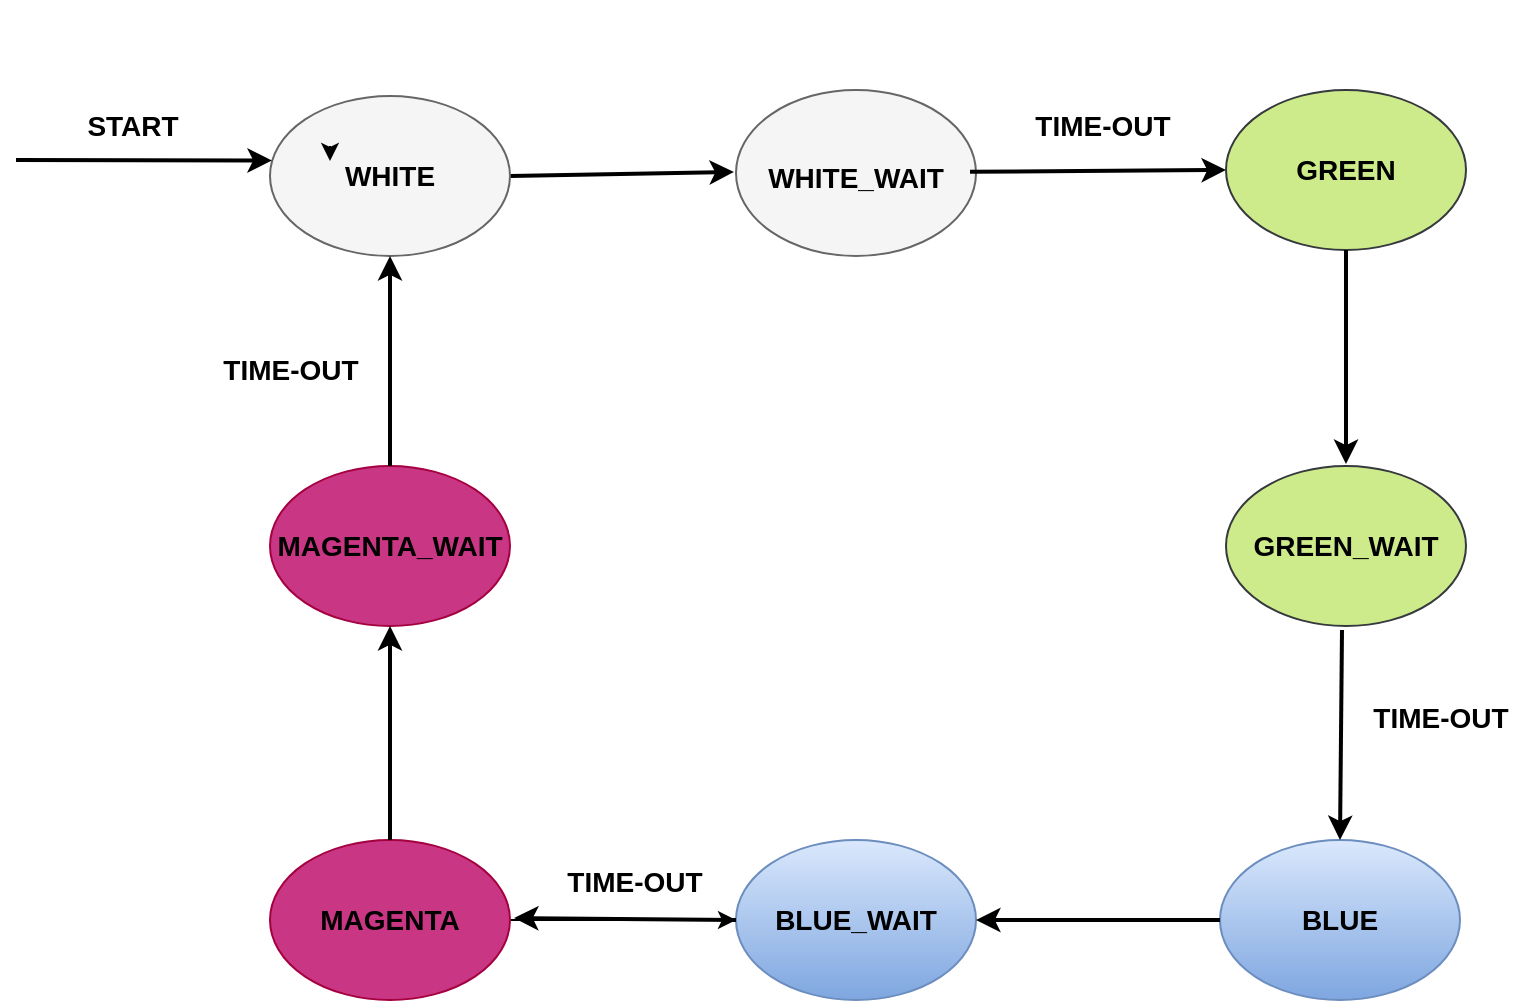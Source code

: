 <mxfile version="25.0.2">
  <diagram name="Pagină-1" id="TcodfHyN6SmUL0LaJ6Ek">
    <mxGraphModel dx="1313" dy="896" grid="0" gridSize="10" guides="1" tooltips="1" connect="1" arrows="1" fold="1" page="1" pageScale="1" pageWidth="1169" pageHeight="827" background="#ffffff" math="0" shadow="0">
      <root>
        <mxCell id="0" />
        <mxCell id="1" parent="0" />
        <mxCell id="0WRwXrurPnLPy8FA2Ccs-5" value="" style="ellipse;whiteSpace=wrap;html=1;fillColor=#f5f5f5;strokeColor=#666666;fontColor=#333333;" vertex="1" parent="1">
          <mxGeometry x="542" y="100" width="120" height="83" as="geometry" />
        </mxCell>
        <mxCell id="0WRwXrurPnLPy8FA2Ccs-40" value="" style="edgeStyle=orthogonalEdgeStyle;rounded=0;orthogonalLoop=1;jettySize=auto;html=1;exitX=1;exitY=0.5;exitDx=0;exitDy=0;" edge="1" parent="1" source="0WRwXrurPnLPy8FA2Ccs-7" target="0WRwXrurPnLPy8FA2Ccs-17">
          <mxGeometry relative="1" as="geometry">
            <mxPoint x="429" y="515" as="sourcePoint" />
          </mxGeometry>
        </mxCell>
        <mxCell id="0WRwXrurPnLPy8FA2Ccs-7" value="" style="ellipse;whiteSpace=wrap;html=1;fillColor=#c93684;strokeColor=#A50040;fontColor=#ffffff;" vertex="1" parent="1">
          <mxGeometry x="309" y="475" width="120" height="80" as="geometry" />
        </mxCell>
        <mxCell id="0WRwXrurPnLPy8FA2Ccs-9" value="WHITE_WAIT" style="text;html=1;align=center;verticalAlign=middle;whiteSpace=wrap;rounded=0;fillColor=none;fontColor=#000000;fontSize=14;fontStyle=1" vertex="1" parent="1">
          <mxGeometry x="572" y="129" width="60" height="30" as="geometry" />
        </mxCell>
        <mxCell id="0WRwXrurPnLPy8FA2Ccs-17" value="" style="ellipse;whiteSpace=wrap;html=1;fillColor=#dae8fc;strokeColor=#6c8ebf;gradientColor=#7ea6e0;" vertex="1" parent="1">
          <mxGeometry x="542" y="475" width="120" height="80" as="geometry" />
        </mxCell>
        <mxCell id="0WRwXrurPnLPy8FA2Ccs-18" value="BLUE_WAIT" style="text;html=1;align=center;verticalAlign=middle;whiteSpace=wrap;rounded=0;fillColor=none;fontColor=#000000;fontSize=14;fontStyle=1" vertex="1" parent="1">
          <mxGeometry x="572" y="500" width="60" height="30" as="geometry" />
        </mxCell>
        <mxCell id="0WRwXrurPnLPy8FA2Ccs-19" value="MAGENTA" style="text;html=1;align=center;verticalAlign=middle;whiteSpace=wrap;rounded=0;fillColor=none;fontColor=#000000;fontSize=14;fontStyle=1" vertex="1" parent="1">
          <mxGeometry x="339" y="500" width="60" height="30" as="geometry" />
        </mxCell>
        <mxCell id="0WRwXrurPnLPy8FA2Ccs-20" value="" style="ellipse;whiteSpace=wrap;html=1;fillColor=#c93684;strokeColor=#A50040;fontColor=#ffffff;" vertex="1" parent="1">
          <mxGeometry x="309" y="288" width="120" height="80" as="geometry" />
        </mxCell>
        <mxCell id="0WRwXrurPnLPy8FA2Ccs-21" value="MAGENTA_WAIT" style="text;html=1;align=center;verticalAlign=middle;whiteSpace=wrap;rounded=0;fillColor=none;fontColor=#000000;fontSize=14;fontStyle=1" vertex="1" parent="1">
          <mxGeometry x="339" y="313" width="60" height="30" as="geometry" />
        </mxCell>
        <mxCell id="0WRwXrurPnLPy8FA2Ccs-26" value="" style="endArrow=classic;html=1;rounded=0;strokeColor=#000000;strokeWidth=2;exitX=1;exitY=0.5;exitDx=0;exitDy=0;" edge="1" parent="1" source="0WRwXrurPnLPy8FA2Ccs-1">
          <mxGeometry width="50" height="50" relative="1" as="geometry">
            <mxPoint x="441" y="73" as="sourcePoint" />
            <mxPoint x="541" y="141" as="targetPoint" />
          </mxGeometry>
        </mxCell>
        <mxCell id="0WRwXrurPnLPy8FA2Ccs-27" value="" style="endArrow=classic;html=1;rounded=0;strokeColor=#000000;strokeWidth=2;entryX=0;entryY=0.5;entryDx=0;entryDy=0;" edge="1" parent="1" target="0WRwXrurPnLPy8FA2Ccs-8">
          <mxGeometry width="50" height="50" relative="1" as="geometry">
            <mxPoint x="659" y="140.87" as="sourcePoint" />
            <mxPoint x="706" y="177" as="targetPoint" />
          </mxGeometry>
        </mxCell>
        <mxCell id="0WRwXrurPnLPy8FA2Ccs-29" value="TIME-OUT" style="text;html=1;align=center;verticalAlign=middle;whiteSpace=wrap;rounded=0;fillColor=none;fontColor=#000000;fontSize=14;fontStyle=1" vertex="1" parent="1">
          <mxGeometry x="682" y="103" width="87" height="30" as="geometry" />
        </mxCell>
        <mxCell id="0WRwXrurPnLPy8FA2Ccs-31" value="" style="group;rotation=90;" vertex="1" connectable="0" parent="1">
          <mxGeometry x="182" y="103" width="247" height="152" as="geometry" />
        </mxCell>
        <mxCell id="0WRwXrurPnLPy8FA2Ccs-1" value="" style="ellipse;whiteSpace=wrap;html=1;fillColor=#f5f5f5;strokeColor=#666666;fontColor=#333333;" vertex="1" parent="0WRwXrurPnLPy8FA2Ccs-31">
          <mxGeometry x="127" width="120" height="80" as="geometry" />
        </mxCell>
        <mxCell id="0WRwXrurPnLPy8FA2Ccs-2" value="WHITE" style="text;html=1;align=center;verticalAlign=middle;whiteSpace=wrap;rounded=0;fillColor=none;fontColor=#000000;fontSize=14;fontStyle=1" vertex="1" parent="0WRwXrurPnLPy8FA2Ccs-31">
          <mxGeometry x="157" y="25" width="60" height="30.0" as="geometry" />
        </mxCell>
        <mxCell id="0WRwXrurPnLPy8FA2Ccs-25" value="" style="endArrow=classic;html=1;rounded=0;entryX=0.008;entryY=0.403;entryDx=0;entryDy=0;entryPerimeter=0;strokeColor=#000000;strokeWidth=2;" edge="1" parent="0WRwXrurPnLPy8FA2Ccs-31" target="0WRwXrurPnLPy8FA2Ccs-1">
          <mxGeometry width="50" height="50" relative="1" as="geometry">
            <mxPoint y="32.0" as="sourcePoint" />
            <mxPoint x="461" y="247.0" as="targetPoint" />
          </mxGeometry>
        </mxCell>
        <mxCell id="0WRwXrurPnLPy8FA2Ccs-32" style="edgeStyle=orthogonalEdgeStyle;rounded=0;orthogonalLoop=1;jettySize=auto;html=1;exitX=0;exitY=0;exitDx=0;exitDy=0;entryX=0;entryY=0.25;entryDx=0;entryDy=0;" edge="1" parent="0WRwXrurPnLPy8FA2Ccs-31" source="0WRwXrurPnLPy8FA2Ccs-2" target="0WRwXrurPnLPy8FA2Ccs-2">
          <mxGeometry relative="1" as="geometry" />
        </mxCell>
        <mxCell id="0WRwXrurPnLPy8FA2Ccs-45" value="TIME-OUT" style="text;html=1;align=center;verticalAlign=middle;whiteSpace=wrap;rounded=0;fillColor=none;fontColor=#000000;fontSize=14;fontStyle=1" vertex="1" parent="0WRwXrurPnLPy8FA2Ccs-31">
          <mxGeometry x="94" y="122" width="87" height="30" as="geometry" />
        </mxCell>
        <mxCell id="0WRwXrurPnLPy8FA2Ccs-33" value="" style="group" vertex="1" connectable="0" parent="1">
          <mxGeometry x="787" y="100" width="120" height="268" as="geometry" />
        </mxCell>
        <mxCell id="0WRwXrurPnLPy8FA2Ccs-8" value="" style="ellipse;whiteSpace=wrap;html=1;fillColor=#cdeb8b;strokeColor=#36393d;" vertex="1" parent="0WRwXrurPnLPy8FA2Ccs-33">
          <mxGeometry width="120" height="80" as="geometry" />
        </mxCell>
        <mxCell id="0WRwXrurPnLPy8FA2Ccs-10" value="GREEN" style="text;html=1;align=center;verticalAlign=middle;whiteSpace=wrap;rounded=0;fillColor=none;fontColor=#000000;fontSize=14;fontStyle=1" vertex="1" parent="0WRwXrurPnLPy8FA2Ccs-33">
          <mxGeometry x="30" y="25" width="60" height="30" as="geometry" />
        </mxCell>
        <mxCell id="0WRwXrurPnLPy8FA2Ccs-11" value="" style="ellipse;whiteSpace=wrap;html=1;fillColor=#cdeb8b;strokeColor=#36393d;" vertex="1" parent="0WRwXrurPnLPy8FA2Ccs-33">
          <mxGeometry y="188" width="120" height="80" as="geometry" />
        </mxCell>
        <mxCell id="0WRwXrurPnLPy8FA2Ccs-12" value="GREEN_WAIT" style="text;html=1;align=center;verticalAlign=middle;whiteSpace=wrap;rounded=0;fillColor=none;fontColor=#000000;fontSize=14;fontStyle=1" vertex="1" parent="0WRwXrurPnLPy8FA2Ccs-33">
          <mxGeometry x="30" y="213" width="60" height="30" as="geometry" />
        </mxCell>
        <mxCell id="0WRwXrurPnLPy8FA2Ccs-30" value="" style="endArrow=classic;html=1;rounded=0;strokeColor=#000000;strokeWidth=2;exitX=0.5;exitY=1;exitDx=0;exitDy=0;" edge="1" parent="0WRwXrurPnLPy8FA2Ccs-33" source="0WRwXrurPnLPy8FA2Ccs-8">
          <mxGeometry width="50" height="50" relative="1" as="geometry">
            <mxPoint x="-206" y="186.75" as="sourcePoint" />
            <mxPoint x="60" y="187" as="targetPoint" />
          </mxGeometry>
        </mxCell>
        <mxCell id="0WRwXrurPnLPy8FA2Ccs-34" value="" style="group" vertex="1" connectable="0" parent="1">
          <mxGeometry x="784" y="475" width="120" height="80" as="geometry" />
        </mxCell>
        <mxCell id="0WRwXrurPnLPy8FA2Ccs-6" value="" style="ellipse;whiteSpace=wrap;html=1;fillColor=#dae8fc;strokeColor=#6c8ebf;gradientColor=#7ea6e0;" vertex="1" parent="0WRwXrurPnLPy8FA2Ccs-34">
          <mxGeometry width="120" height="80" as="geometry" />
        </mxCell>
        <mxCell id="0WRwXrurPnLPy8FA2Ccs-16" value="BLUE" style="text;html=1;align=center;verticalAlign=middle;whiteSpace=wrap;rounded=0;fillColor=none;fontColor=#000000;fontSize=14;fontStyle=1" vertex="1" parent="0WRwXrurPnLPy8FA2Ccs-34">
          <mxGeometry x="30" y="25" width="60" height="30" as="geometry" />
        </mxCell>
        <mxCell id="0WRwXrurPnLPy8FA2Ccs-36" value="" style="endArrow=classic;html=1;rounded=0;strokeColor=#000000;strokeWidth=2;entryX=0.5;entryY=0;entryDx=0;entryDy=0;" edge="1" parent="1" target="0WRwXrurPnLPy8FA2Ccs-6">
          <mxGeometry width="50" height="50" relative="1" as="geometry">
            <mxPoint x="845" y="370" as="sourcePoint" />
            <mxPoint x="907" y="443" as="targetPoint" />
          </mxGeometry>
        </mxCell>
        <mxCell id="0WRwXrurPnLPy8FA2Ccs-37" value="TIME-OUT" style="text;html=1;align=center;verticalAlign=middle;whiteSpace=wrap;rounded=0;fillColor=none;fontColor=#000000;fontSize=14;fontStyle=1" vertex="1" parent="1">
          <mxGeometry x="851" y="399" width="87" height="30" as="geometry" />
        </mxCell>
        <mxCell id="0WRwXrurPnLPy8FA2Ccs-38" value="" style="endArrow=classic;html=1;rounded=0;strokeColor=#000000;strokeWidth=2;entryX=1;entryY=0.5;entryDx=0;entryDy=0;exitX=0;exitY=0.5;exitDx=0;exitDy=0;" edge="1" parent="1" source="0WRwXrurPnLPy8FA2Ccs-6" target="0WRwXrurPnLPy8FA2Ccs-17">
          <mxGeometry width="50" height="50" relative="1" as="geometry">
            <mxPoint x="855" y="380" as="sourcePoint" />
            <mxPoint x="854" y="485" as="targetPoint" />
          </mxGeometry>
        </mxCell>
        <mxCell id="0WRwXrurPnLPy8FA2Ccs-39" value="" style="endArrow=classic;html=1;rounded=0;strokeColor=#000000;strokeWidth=2;exitX=0;exitY=0.5;exitDx=0;exitDy=0;" edge="1" parent="1" source="0WRwXrurPnLPy8FA2Ccs-17">
          <mxGeometry width="50" height="50" relative="1" as="geometry">
            <mxPoint x="547" y="514.38" as="sourcePoint" />
            <mxPoint x="431" y="514" as="targetPoint" />
          </mxGeometry>
        </mxCell>
        <mxCell id="0WRwXrurPnLPy8FA2Ccs-41" value="TIME-OUT" style="text;html=1;align=center;verticalAlign=middle;whiteSpace=wrap;rounded=0;fillColor=none;fontColor=#000000;fontSize=14;fontStyle=1" vertex="1" parent="1">
          <mxGeometry x="448" y="481" width="87" height="30" as="geometry" />
        </mxCell>
        <mxCell id="0WRwXrurPnLPy8FA2Ccs-42" value="START" style="text;html=1;align=center;verticalAlign=middle;whiteSpace=wrap;rounded=0;fillColor=none;fontColor=#000000;fontSize=14;fontStyle=1" vertex="1" parent="1">
          <mxGeometry x="197" y="103" width="87" height="30" as="geometry" />
        </mxCell>
        <mxCell id="0WRwXrurPnLPy8FA2Ccs-43" value="" style="endArrow=classic;html=1;rounded=0;strokeColor=#000000;strokeWidth=2;entryX=0.5;entryY=1;entryDx=0;entryDy=0;exitX=0.5;exitY=0;exitDx=0;exitDy=0;" edge="1" parent="1" source="0WRwXrurPnLPy8FA2Ccs-20" target="0WRwXrurPnLPy8FA2Ccs-1">
          <mxGeometry width="50" height="50" relative="1" as="geometry">
            <mxPoint x="794" y="525" as="sourcePoint" />
            <mxPoint x="672" y="525" as="targetPoint" />
          </mxGeometry>
        </mxCell>
        <mxCell id="0WRwXrurPnLPy8FA2Ccs-44" value="" style="endArrow=classic;html=1;rounded=0;strokeColor=#000000;strokeWidth=2;entryX=0.5;entryY=1;entryDx=0;entryDy=0;exitX=0.5;exitY=0;exitDx=0;exitDy=0;" edge="1" parent="1" source="0WRwXrurPnLPy8FA2Ccs-7" target="0WRwXrurPnLPy8FA2Ccs-20">
          <mxGeometry width="50" height="50" relative="1" as="geometry">
            <mxPoint x="804" y="535" as="sourcePoint" />
            <mxPoint x="682" y="535" as="targetPoint" />
          </mxGeometry>
        </mxCell>
      </root>
    </mxGraphModel>
  </diagram>
</mxfile>

